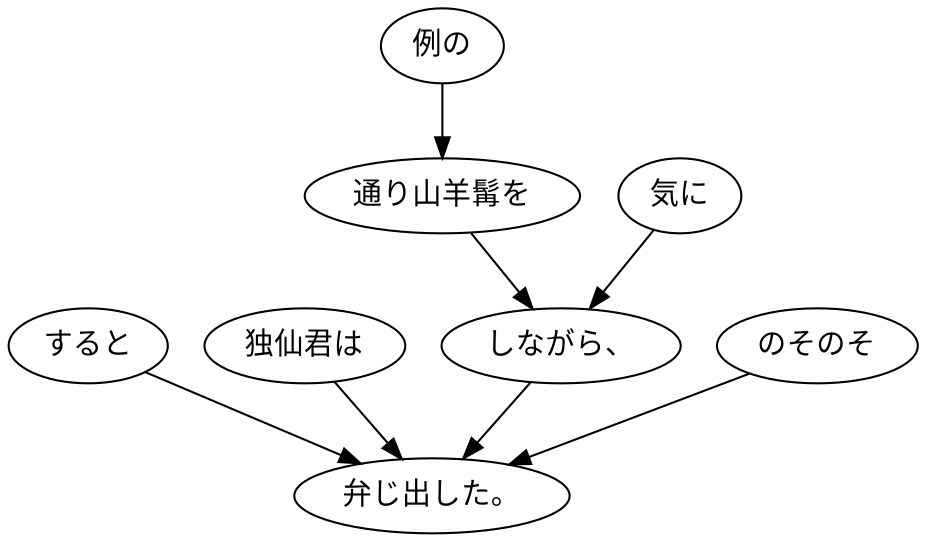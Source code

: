 digraph graph8643 {
	node0 [label="すると"];
	node1 [label="独仙君は"];
	node2 [label="例の"];
	node3 [label="通り山羊髯を"];
	node4 [label="気に"];
	node5 [label="しながら、"];
	node6 [label="のそのそ"];
	node7 [label="弁じ出した。"];
	node0 -> node7;
	node1 -> node7;
	node2 -> node3;
	node3 -> node5;
	node4 -> node5;
	node5 -> node7;
	node6 -> node7;
}
